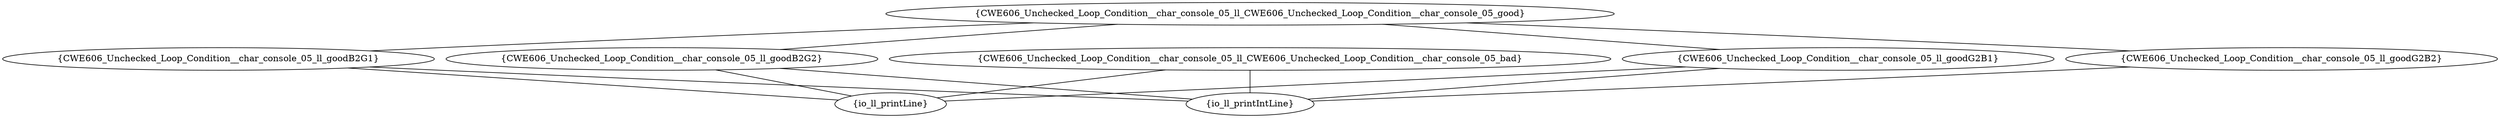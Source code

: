 graph "cg graph" {
CWE606_Unchecked_Loop_Condition__char_console_05_ll_goodG2B2 [label="{CWE606_Unchecked_Loop_Condition__char_console_05_ll_goodG2B2}"];
io_ll_printIntLine [label="{io_ll_printIntLine}"];
CWE606_Unchecked_Loop_Condition__char_console_05_ll_CWE606_Unchecked_Loop_Condition__char_console_05_good [label="{CWE606_Unchecked_Loop_Condition__char_console_05_ll_CWE606_Unchecked_Loop_Condition__char_console_05_good}"];
CWE606_Unchecked_Loop_Condition__char_console_05_ll_goodB2G1 [label="{CWE606_Unchecked_Loop_Condition__char_console_05_ll_goodB2G1}"];
CWE606_Unchecked_Loop_Condition__char_console_05_ll_goodB2G2 [label="{CWE606_Unchecked_Loop_Condition__char_console_05_ll_goodB2G2}"];
CWE606_Unchecked_Loop_Condition__char_console_05_ll_goodG2B1 [label="{CWE606_Unchecked_Loop_Condition__char_console_05_ll_goodG2B1}"];
CWE606_Unchecked_Loop_Condition__char_console_05_ll_CWE606_Unchecked_Loop_Condition__char_console_05_bad [label="{CWE606_Unchecked_Loop_Condition__char_console_05_ll_CWE606_Unchecked_Loop_Condition__char_console_05_bad}"];
io_ll_printLine [label="{io_ll_printLine}"];
CWE606_Unchecked_Loop_Condition__char_console_05_ll_goodG2B2 -- io_ll_printIntLine;
CWE606_Unchecked_Loop_Condition__char_console_05_ll_CWE606_Unchecked_Loop_Condition__char_console_05_good -- CWE606_Unchecked_Loop_Condition__char_console_05_ll_goodB2G1;
CWE606_Unchecked_Loop_Condition__char_console_05_ll_CWE606_Unchecked_Loop_Condition__char_console_05_good -- CWE606_Unchecked_Loop_Condition__char_console_05_ll_goodB2G2;
CWE606_Unchecked_Loop_Condition__char_console_05_ll_CWE606_Unchecked_Loop_Condition__char_console_05_good -- CWE606_Unchecked_Loop_Condition__char_console_05_ll_goodG2B1;
CWE606_Unchecked_Loop_Condition__char_console_05_ll_CWE606_Unchecked_Loop_Condition__char_console_05_good -- CWE606_Unchecked_Loop_Condition__char_console_05_ll_goodG2B2;
CWE606_Unchecked_Loop_Condition__char_console_05_ll_CWE606_Unchecked_Loop_Condition__char_console_05_bad -- io_ll_printLine;
CWE606_Unchecked_Loop_Condition__char_console_05_ll_CWE606_Unchecked_Loop_Condition__char_console_05_bad -- io_ll_printIntLine;
CWE606_Unchecked_Loop_Condition__char_console_05_ll_goodG2B1 -- io_ll_printLine;
CWE606_Unchecked_Loop_Condition__char_console_05_ll_goodG2B1 -- io_ll_printIntLine;
CWE606_Unchecked_Loop_Condition__char_console_05_ll_goodB2G1 -- io_ll_printLine;
CWE606_Unchecked_Loop_Condition__char_console_05_ll_goodB2G1 -- io_ll_printIntLine;
CWE606_Unchecked_Loop_Condition__char_console_05_ll_goodB2G2 -- io_ll_printLine;
CWE606_Unchecked_Loop_Condition__char_console_05_ll_goodB2G2 -- io_ll_printIntLine;
}
